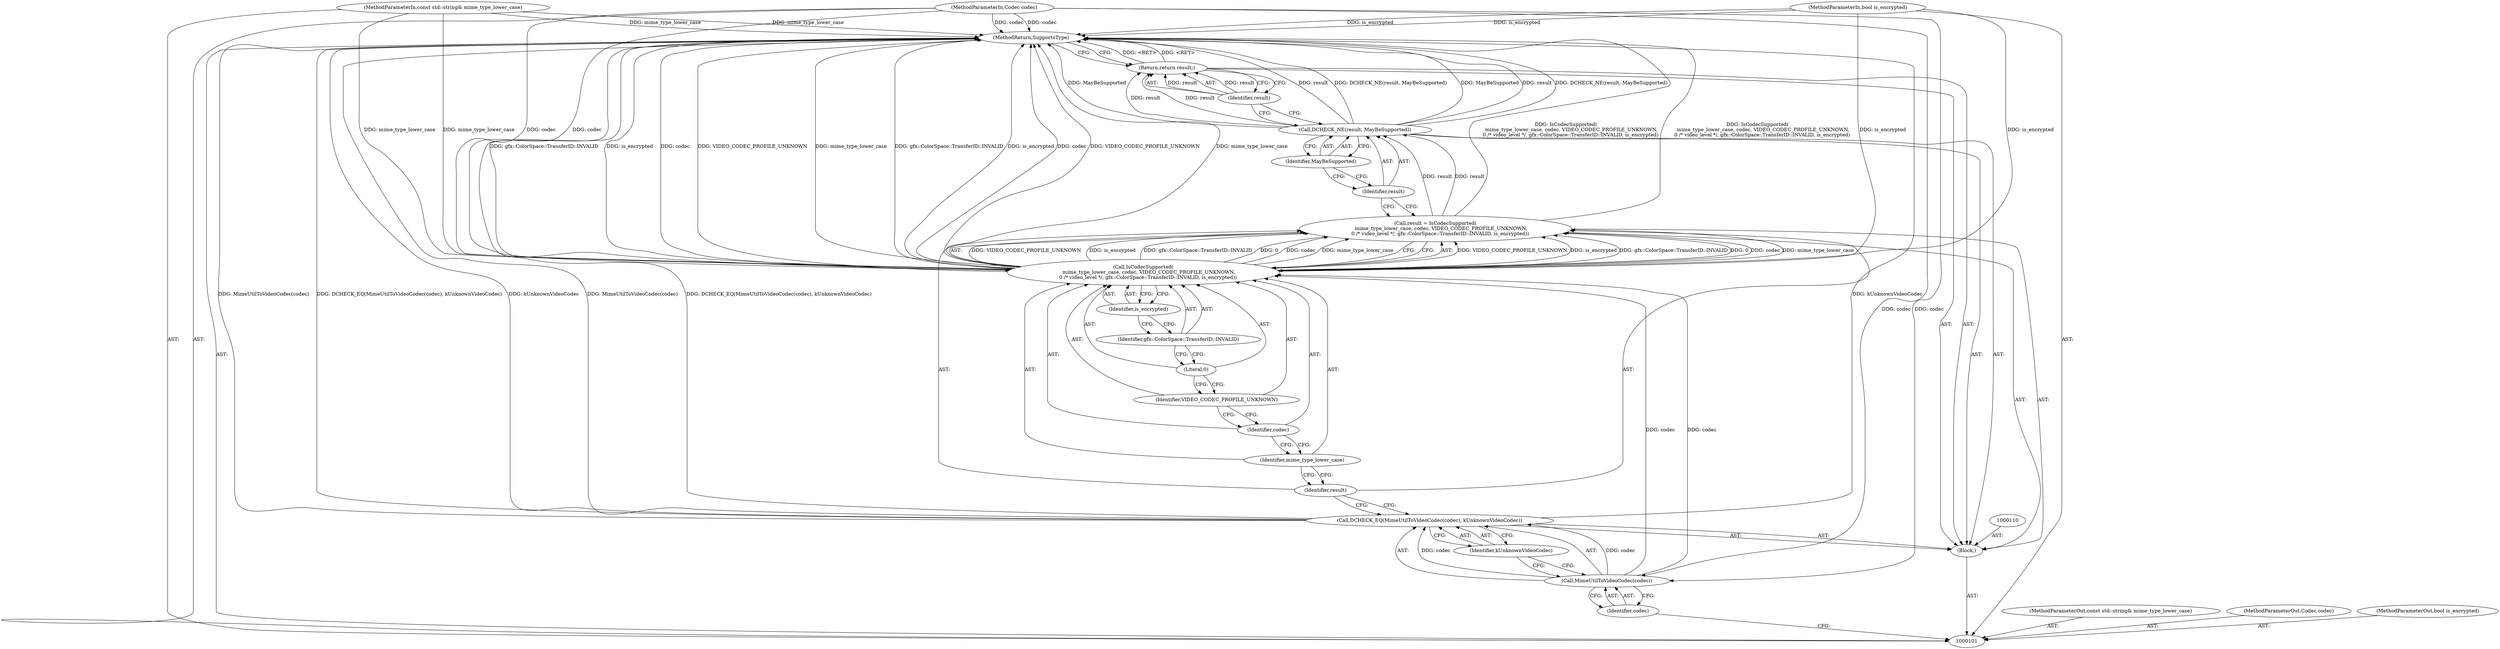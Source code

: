 digraph "1_Chrome_2fb4f2c9c461551d43fdfa28ef4c960da81a47dd_3" {
"1000125" [label="(MethodReturn,SupportsType)"];
"1000121" [label="(Identifier,result)"];
"1000120" [label="(Call,DCHECK_NE(result, MayBeSupported))"];
"1000122" [label="(Identifier,MayBeSupported)"];
"1000123" [label="(Return,return result;)"];
"1000124" [label="(Identifier,result)"];
"1000102" [label="(MethodParameterIn,const std::string& mime_type_lower_case)"];
"1000162" [label="(MethodParameterOut,const std::string& mime_type_lower_case)"];
"1000103" [label="(MethodParameterIn,Codec codec)"];
"1000163" [label="(MethodParameterOut,Codec codec)"];
"1000105" [label="(Block,)"];
"1000104" [label="(MethodParameterIn,bool is_encrypted)"];
"1000164" [label="(MethodParameterOut,bool is_encrypted)"];
"1000107" [label="(Call,MimeUtilToVideoCodec(codec))"];
"1000106" [label="(Call,DCHECK_EQ(MimeUtilToVideoCodec(codec), kUnknownVideoCodec))"];
"1000108" [label="(Identifier,codec)"];
"1000109" [label="(Identifier,kUnknownVideoCodec)"];
"1000111" [label="(Call,result = IsCodecSupported(\n       mime_type_lower_case, codec, VIDEO_CODEC_PROFILE_UNKNOWN,\n      0 /* video_level */, gfx::ColorSpace::TransferID::INVALID, is_encrypted))"];
"1000112" [label="(Identifier,result)"];
"1000113" [label="(Call,IsCodecSupported(\n       mime_type_lower_case, codec, VIDEO_CODEC_PROFILE_UNKNOWN,\n      0 /* video_level */, gfx::ColorSpace::TransferID::INVALID, is_encrypted))"];
"1000115" [label="(Identifier,codec)"];
"1000116" [label="(Identifier,VIDEO_CODEC_PROFILE_UNKNOWN)"];
"1000114" [label="(Identifier,mime_type_lower_case)"];
"1000118" [label="(Identifier,gfx::ColorSpace::TransferID::INVALID)"];
"1000117" [label="(Literal,0)"];
"1000119" [label="(Identifier,is_encrypted)"];
"1000125" -> "1000101"  [label="AST: "];
"1000125" -> "1000123"  [label="CFG: "];
"1000106" -> "1000125"  [label="DDG: MimeUtilToVideoCodec(codec)"];
"1000106" -> "1000125"  [label="DDG: DCHECK_EQ(MimeUtilToVideoCodec(codec), kUnknownVideoCodec)"];
"1000106" -> "1000125"  [label="DDG: kUnknownVideoCodec"];
"1000104" -> "1000125"  [label="DDG: is_encrypted"];
"1000113" -> "1000125"  [label="DDG: mime_type_lower_case"];
"1000113" -> "1000125"  [label="DDG: gfx::ColorSpace::TransferID::INVALID"];
"1000113" -> "1000125"  [label="DDG: is_encrypted"];
"1000113" -> "1000125"  [label="DDG: codec"];
"1000113" -> "1000125"  [label="DDG: VIDEO_CODEC_PROFILE_UNKNOWN"];
"1000103" -> "1000125"  [label="DDG: codec"];
"1000102" -> "1000125"  [label="DDG: mime_type_lower_case"];
"1000120" -> "1000125"  [label="DDG: MayBeSupported"];
"1000120" -> "1000125"  [label="DDG: result"];
"1000120" -> "1000125"  [label="DDG: DCHECK_NE(result, MayBeSupported)"];
"1000111" -> "1000125"  [label="DDG: IsCodecSupported(\n       mime_type_lower_case, codec, VIDEO_CODEC_PROFILE_UNKNOWN,\n      0 /* video_level */, gfx::ColorSpace::TransferID::INVALID, is_encrypted)"];
"1000123" -> "1000125"  [label="DDG: <RET>"];
"1000121" -> "1000120"  [label="AST: "];
"1000121" -> "1000111"  [label="CFG: "];
"1000122" -> "1000121"  [label="CFG: "];
"1000120" -> "1000105"  [label="AST: "];
"1000120" -> "1000122"  [label="CFG: "];
"1000121" -> "1000120"  [label="AST: "];
"1000122" -> "1000120"  [label="AST: "];
"1000124" -> "1000120"  [label="CFG: "];
"1000120" -> "1000125"  [label="DDG: MayBeSupported"];
"1000120" -> "1000125"  [label="DDG: result"];
"1000120" -> "1000125"  [label="DDG: DCHECK_NE(result, MayBeSupported)"];
"1000111" -> "1000120"  [label="DDG: result"];
"1000120" -> "1000123"  [label="DDG: result"];
"1000122" -> "1000120"  [label="AST: "];
"1000122" -> "1000121"  [label="CFG: "];
"1000120" -> "1000122"  [label="CFG: "];
"1000123" -> "1000105"  [label="AST: "];
"1000123" -> "1000124"  [label="CFG: "];
"1000124" -> "1000123"  [label="AST: "];
"1000125" -> "1000123"  [label="CFG: "];
"1000123" -> "1000125"  [label="DDG: <RET>"];
"1000124" -> "1000123"  [label="DDG: result"];
"1000120" -> "1000123"  [label="DDG: result"];
"1000124" -> "1000123"  [label="AST: "];
"1000124" -> "1000120"  [label="CFG: "];
"1000123" -> "1000124"  [label="CFG: "];
"1000124" -> "1000123"  [label="DDG: result"];
"1000102" -> "1000101"  [label="AST: "];
"1000102" -> "1000125"  [label="DDG: mime_type_lower_case"];
"1000102" -> "1000113"  [label="DDG: mime_type_lower_case"];
"1000162" -> "1000101"  [label="AST: "];
"1000103" -> "1000101"  [label="AST: "];
"1000103" -> "1000125"  [label="DDG: codec"];
"1000103" -> "1000107"  [label="DDG: codec"];
"1000103" -> "1000113"  [label="DDG: codec"];
"1000163" -> "1000101"  [label="AST: "];
"1000105" -> "1000101"  [label="AST: "];
"1000106" -> "1000105"  [label="AST: "];
"1000110" -> "1000105"  [label="AST: "];
"1000111" -> "1000105"  [label="AST: "];
"1000120" -> "1000105"  [label="AST: "];
"1000123" -> "1000105"  [label="AST: "];
"1000104" -> "1000101"  [label="AST: "];
"1000104" -> "1000125"  [label="DDG: is_encrypted"];
"1000104" -> "1000113"  [label="DDG: is_encrypted"];
"1000164" -> "1000101"  [label="AST: "];
"1000107" -> "1000106"  [label="AST: "];
"1000107" -> "1000108"  [label="CFG: "];
"1000108" -> "1000107"  [label="AST: "];
"1000109" -> "1000107"  [label="CFG: "];
"1000107" -> "1000106"  [label="DDG: codec"];
"1000103" -> "1000107"  [label="DDG: codec"];
"1000107" -> "1000113"  [label="DDG: codec"];
"1000106" -> "1000105"  [label="AST: "];
"1000106" -> "1000109"  [label="CFG: "];
"1000107" -> "1000106"  [label="AST: "];
"1000109" -> "1000106"  [label="AST: "];
"1000112" -> "1000106"  [label="CFG: "];
"1000106" -> "1000125"  [label="DDG: MimeUtilToVideoCodec(codec)"];
"1000106" -> "1000125"  [label="DDG: DCHECK_EQ(MimeUtilToVideoCodec(codec), kUnknownVideoCodec)"];
"1000106" -> "1000125"  [label="DDG: kUnknownVideoCodec"];
"1000107" -> "1000106"  [label="DDG: codec"];
"1000108" -> "1000107"  [label="AST: "];
"1000108" -> "1000101"  [label="CFG: "];
"1000107" -> "1000108"  [label="CFG: "];
"1000109" -> "1000106"  [label="AST: "];
"1000109" -> "1000107"  [label="CFG: "];
"1000106" -> "1000109"  [label="CFG: "];
"1000111" -> "1000105"  [label="AST: "];
"1000111" -> "1000113"  [label="CFG: "];
"1000112" -> "1000111"  [label="AST: "];
"1000113" -> "1000111"  [label="AST: "];
"1000121" -> "1000111"  [label="CFG: "];
"1000111" -> "1000125"  [label="DDG: IsCodecSupported(\n       mime_type_lower_case, codec, VIDEO_CODEC_PROFILE_UNKNOWN,\n      0 /* video_level */, gfx::ColorSpace::TransferID::INVALID, is_encrypted)"];
"1000113" -> "1000111"  [label="DDG: VIDEO_CODEC_PROFILE_UNKNOWN"];
"1000113" -> "1000111"  [label="DDG: is_encrypted"];
"1000113" -> "1000111"  [label="DDG: gfx::ColorSpace::TransferID::INVALID"];
"1000113" -> "1000111"  [label="DDG: 0"];
"1000113" -> "1000111"  [label="DDG: codec"];
"1000113" -> "1000111"  [label="DDG: mime_type_lower_case"];
"1000111" -> "1000120"  [label="DDG: result"];
"1000112" -> "1000111"  [label="AST: "];
"1000112" -> "1000106"  [label="CFG: "];
"1000114" -> "1000112"  [label="CFG: "];
"1000113" -> "1000111"  [label="AST: "];
"1000113" -> "1000119"  [label="CFG: "];
"1000114" -> "1000113"  [label="AST: "];
"1000115" -> "1000113"  [label="AST: "];
"1000116" -> "1000113"  [label="AST: "];
"1000117" -> "1000113"  [label="AST: "];
"1000118" -> "1000113"  [label="AST: "];
"1000119" -> "1000113"  [label="AST: "];
"1000111" -> "1000113"  [label="CFG: "];
"1000113" -> "1000125"  [label="DDG: mime_type_lower_case"];
"1000113" -> "1000125"  [label="DDG: gfx::ColorSpace::TransferID::INVALID"];
"1000113" -> "1000125"  [label="DDG: is_encrypted"];
"1000113" -> "1000125"  [label="DDG: codec"];
"1000113" -> "1000125"  [label="DDG: VIDEO_CODEC_PROFILE_UNKNOWN"];
"1000113" -> "1000111"  [label="DDG: VIDEO_CODEC_PROFILE_UNKNOWN"];
"1000113" -> "1000111"  [label="DDG: is_encrypted"];
"1000113" -> "1000111"  [label="DDG: gfx::ColorSpace::TransferID::INVALID"];
"1000113" -> "1000111"  [label="DDG: 0"];
"1000113" -> "1000111"  [label="DDG: codec"];
"1000113" -> "1000111"  [label="DDG: mime_type_lower_case"];
"1000102" -> "1000113"  [label="DDG: mime_type_lower_case"];
"1000107" -> "1000113"  [label="DDG: codec"];
"1000103" -> "1000113"  [label="DDG: codec"];
"1000104" -> "1000113"  [label="DDG: is_encrypted"];
"1000115" -> "1000113"  [label="AST: "];
"1000115" -> "1000114"  [label="CFG: "];
"1000116" -> "1000115"  [label="CFG: "];
"1000116" -> "1000113"  [label="AST: "];
"1000116" -> "1000115"  [label="CFG: "];
"1000117" -> "1000116"  [label="CFG: "];
"1000114" -> "1000113"  [label="AST: "];
"1000114" -> "1000112"  [label="CFG: "];
"1000115" -> "1000114"  [label="CFG: "];
"1000118" -> "1000113"  [label="AST: "];
"1000118" -> "1000117"  [label="CFG: "];
"1000119" -> "1000118"  [label="CFG: "];
"1000117" -> "1000113"  [label="AST: "];
"1000117" -> "1000116"  [label="CFG: "];
"1000118" -> "1000117"  [label="CFG: "];
"1000119" -> "1000113"  [label="AST: "];
"1000119" -> "1000118"  [label="CFG: "];
"1000113" -> "1000119"  [label="CFG: "];
}
